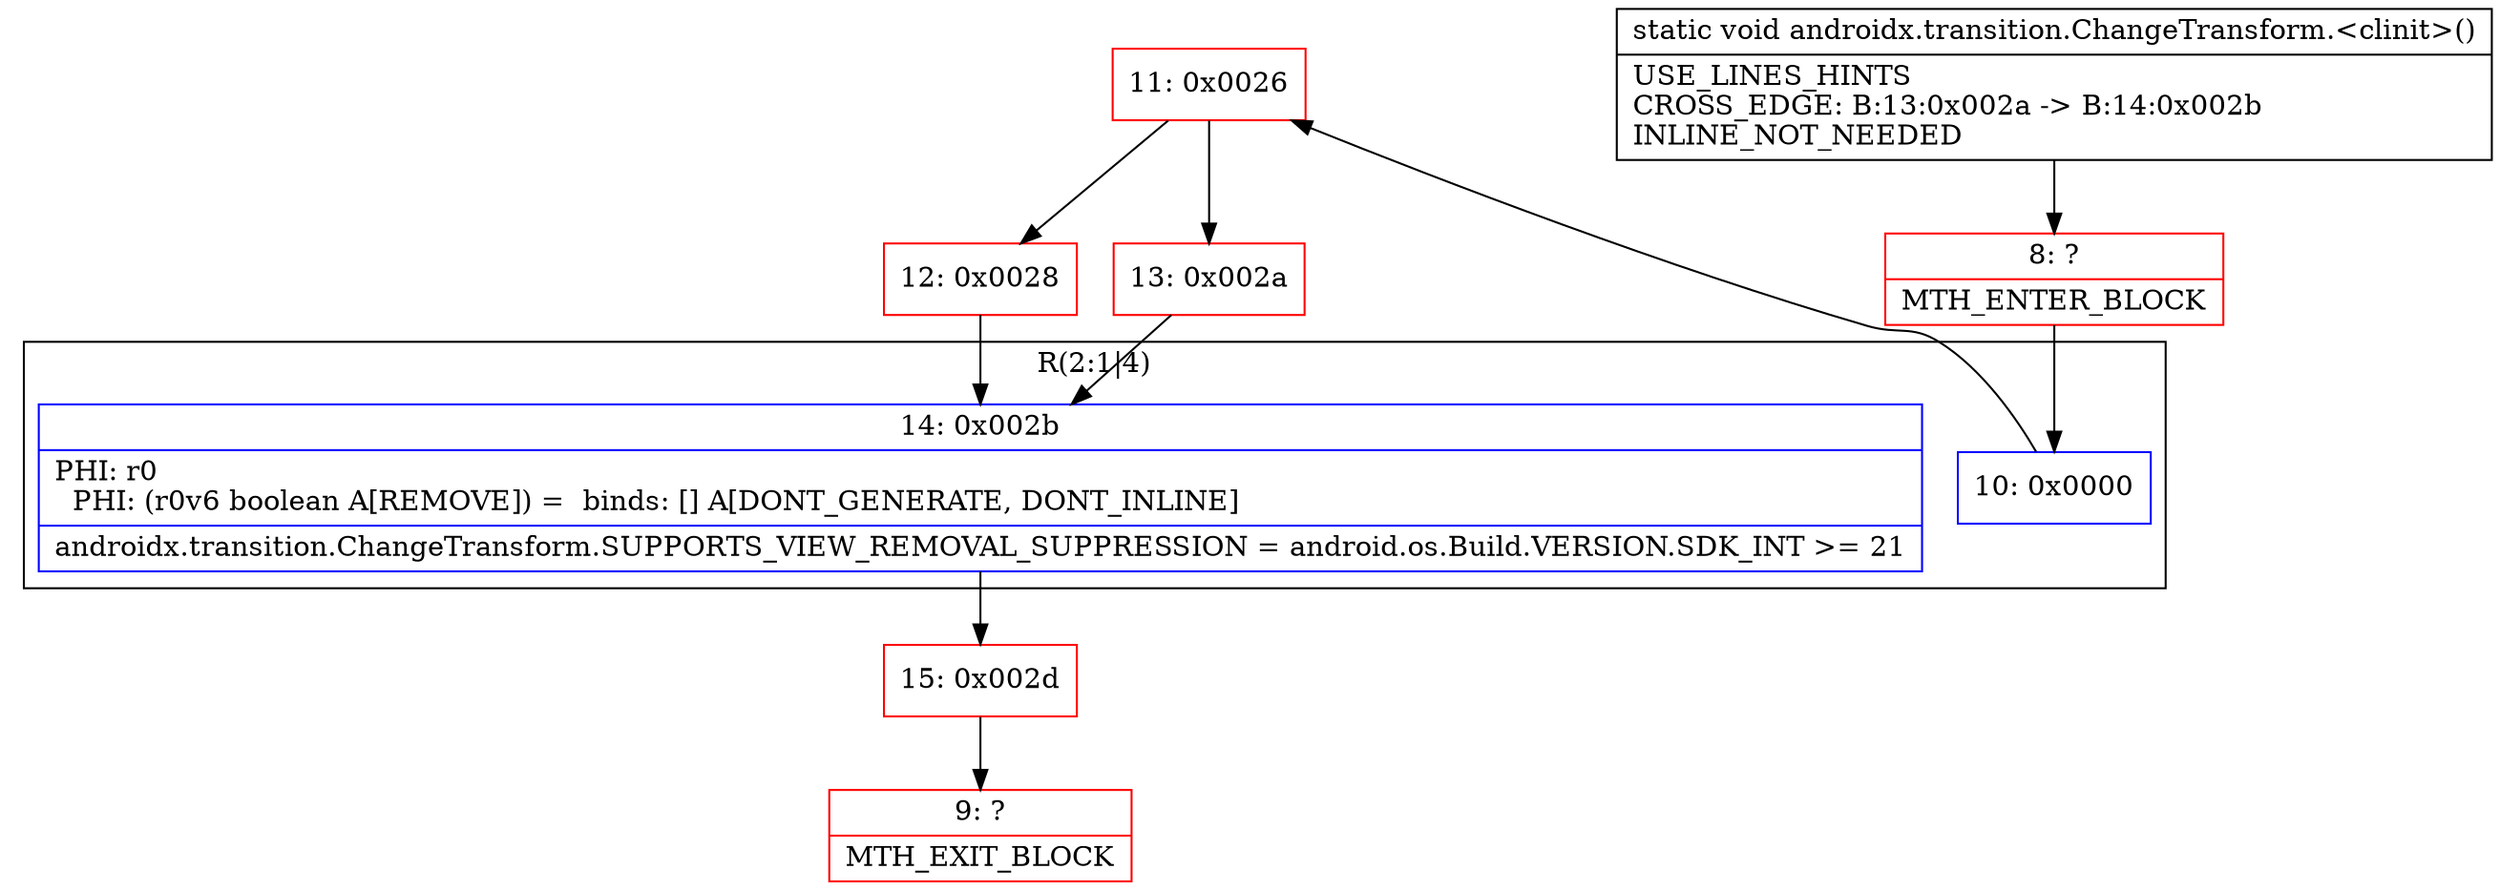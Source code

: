 digraph "CFG forandroidx.transition.ChangeTransform.\<clinit\>()V" {
subgraph cluster_Region_1820661718 {
label = "R(2:1|4)";
node [shape=record,color=blue];
Node_10 [shape=record,label="{10\:\ 0x0000}"];
Node_14 [shape=record,label="{14\:\ 0x002b|PHI: r0 \l  PHI: (r0v6 boolean A[REMOVE]) =  binds: [] A[DONT_GENERATE, DONT_INLINE]\l|androidx.transition.ChangeTransform.SUPPORTS_VIEW_REMOVAL_SUPPRESSION = android.os.Build.VERSION.SDK_INT \>= 21\l}"];
}
Node_8 [shape=record,color=red,label="{8\:\ ?|MTH_ENTER_BLOCK\l}"];
Node_11 [shape=record,color=red,label="{11\:\ 0x0026}"];
Node_12 [shape=record,color=red,label="{12\:\ 0x0028}"];
Node_15 [shape=record,color=red,label="{15\:\ 0x002d}"];
Node_9 [shape=record,color=red,label="{9\:\ ?|MTH_EXIT_BLOCK\l}"];
Node_13 [shape=record,color=red,label="{13\:\ 0x002a}"];
MethodNode[shape=record,label="{static void androidx.transition.ChangeTransform.\<clinit\>()  | USE_LINES_HINTS\lCROSS_EDGE: B:13:0x002a \-\> B:14:0x002b\lINLINE_NOT_NEEDED\l}"];
MethodNode -> Node_8;Node_10 -> Node_11;
Node_14 -> Node_15;
Node_8 -> Node_10;
Node_11 -> Node_12;
Node_11 -> Node_13;
Node_12 -> Node_14;
Node_15 -> Node_9;
Node_13 -> Node_14;
}

